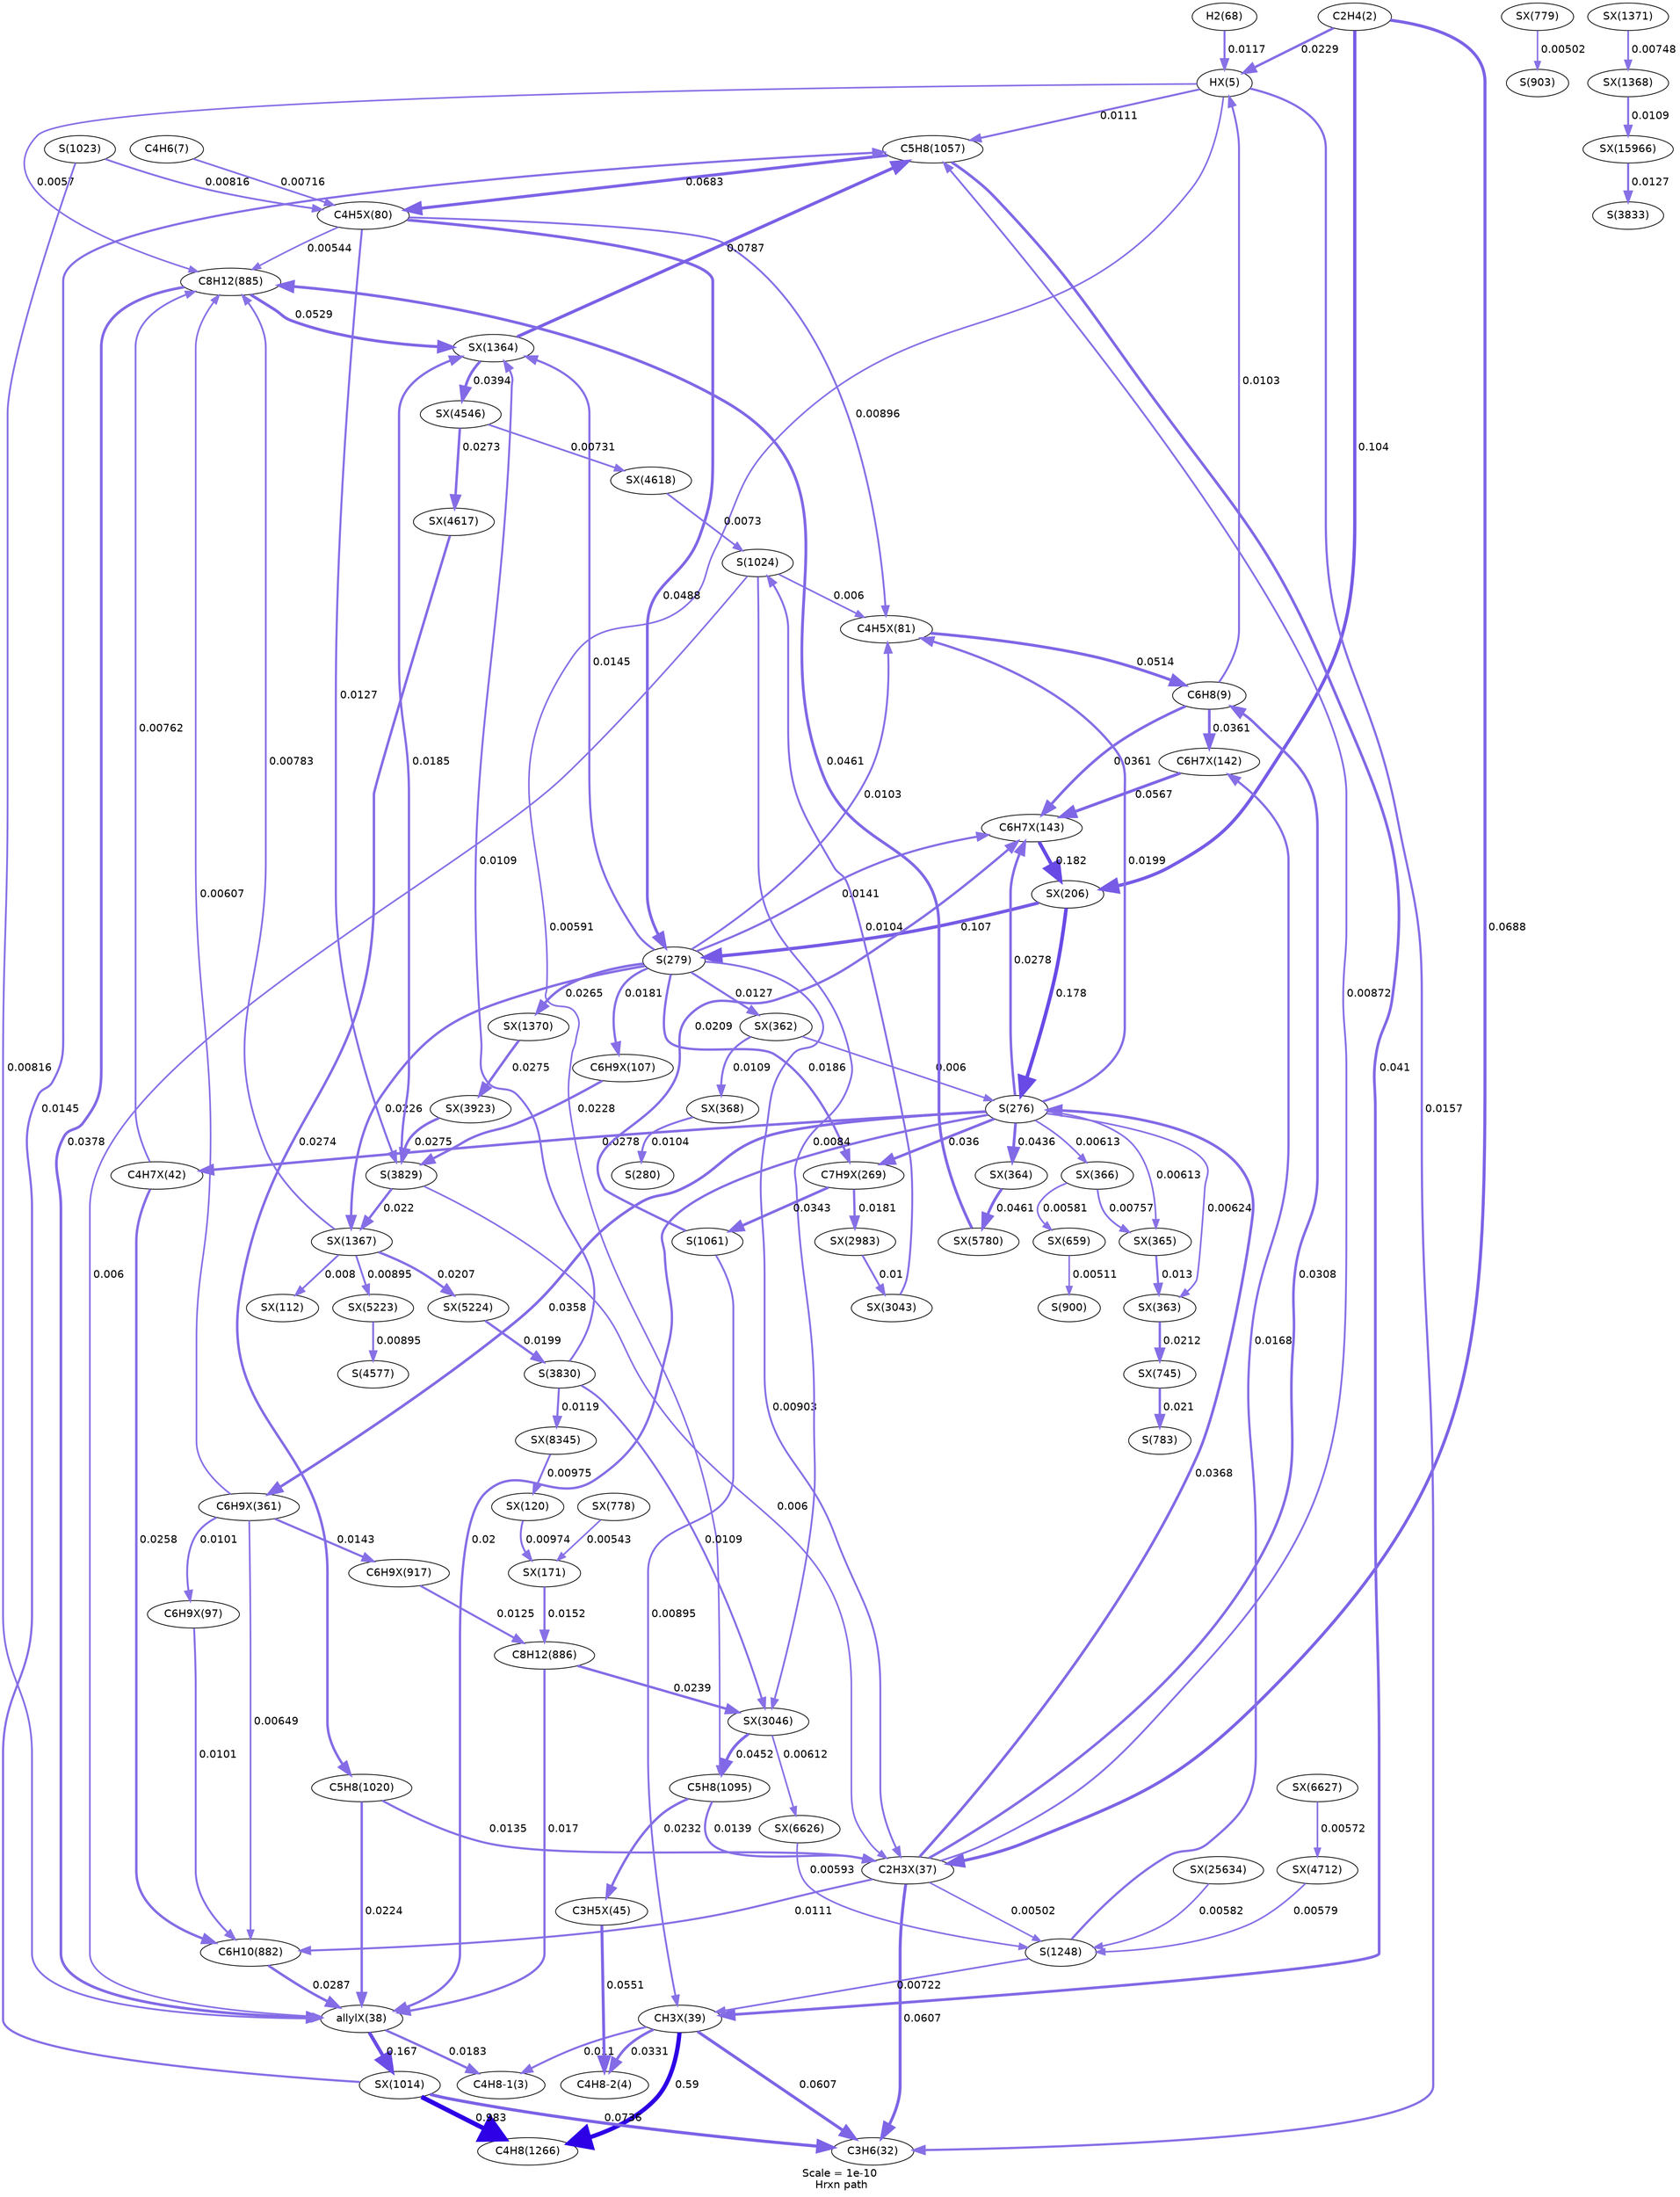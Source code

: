 digraph reaction_paths {
center=1;
s5 -> s50[fontname="Helvetica", style="setlinewidth(3.15)", arrowsize=1.57, color="0.7, 0.523, 0.9"
, label=" 0.0229"];
s5 -> s51[fontname="Helvetica", style="setlinewidth(3.98)", arrowsize=1.99, color="0.7, 0.569, 0.9"
, label=" 0.0688"];
s5 -> s71[fontname="Helvetica", style="setlinewidth(4.29)", arrowsize=2.15, color="0.7, 0.604, 0.9"
, label=" 0.104"];
s11 -> s50[fontname="Helvetica", style="setlinewidth(2.64)", arrowsize=1.32, color="0.7, 0.512, 0.9"
, label=" 0.0117"];
s9 -> s50[fontname="Helvetica", style="setlinewidth(2.55)", arrowsize=1.27, color="0.7, 0.51, 0.9"
, label=" 0.0103"];
s50 -> s10[fontname="Helvetica", style="setlinewidth(2.86)", arrowsize=1.43, color="0.7, 0.516, 0.9"
, label=" 0.0157"];
s50 -> s29[fontname="Helvetica", style="setlinewidth(2.6)", arrowsize=1.3, color="0.7, 0.511, 0.9"
, label=" 0.0111"];
s50 -> s21[fontname="Helvetica", style="setlinewidth(2.1)", arrowsize=1.05, color="0.7, 0.506, 0.9"
, label=" 0.0057"];
s50 -> s31[fontname="Helvetica", style="setlinewidth(2.13)", arrowsize=1.06, color="0.7, 0.506, 0.9"
, label=" 0.00591"];
s51 -> s9[fontname="Helvetica", style="setlinewidth(3.37)", arrowsize=1.69, color="0.7, 0.531, 0.9"
, label=" 0.0308"];
s51 -> s16[fontname="Helvetica", style="setlinewidth(3.51)", arrowsize=1.75, color="0.7, 0.537, 0.9"
, label=" 0.0368"];
s51 -> s20[fontname="Helvetica", style="setlinewidth(2.6)", arrowsize=1.3, color="0.7, 0.511, 0.9"
, label=" 0.0111"];
s51 -> s10[fontname="Helvetica", style="setlinewidth(3.88)", arrowsize=1.94, color="0.7, 0.561, 0.9"
, label=" 0.0607"];
s17 -> s51[fontname="Helvetica", style="setlinewidth(2.45)", arrowsize=1.22, color="0.7, 0.509, 0.9"
, label=" 0.00903"];
s36 -> s51[fontname="Helvetica", style="setlinewidth(2.14)", arrowsize=1.07, color="0.7, 0.506, 0.9"
, label=" 0.006"];
s51 -> s29[fontname="Helvetica", style="setlinewidth(2.42)", arrowsize=1.21, color="0.7, 0.509, 0.9"
, label=" 0.00872"];
s31 -> s51[fontname="Helvetica", style="setlinewidth(2.77)", arrowsize=1.39, color="0.7, 0.514, 0.9"
, label=" 0.0139"];
s25 -> s51[fontname="Helvetica", style="setlinewidth(2.75)", arrowsize=1.37, color="0.7, 0.513, 0.9"
, label=" 0.0135"];
s51 -> s32[fontname="Helvetica", style="setlinewidth(2)", arrowsize=1, color="0.7, 0.505, 0.9"
, label=" 0.00502"];
s8 -> s56[fontname="Helvetica", style="setlinewidth(2.27)", arrowsize=1.14, color="0.7, 0.507, 0.9"
, label=" 0.00716"];
s56 -> s57[fontname="Helvetica", style="setlinewidth(2.44)", arrowsize=1.22, color="0.7, 0.509, 0.9"
, label=" 0.00896"];
s56 -> s17[fontname="Helvetica", style="setlinewidth(3.72)", arrowsize=1.86, color="0.7, 0.549, 0.9"
, label=" 0.0488"];
s56 -> s36[fontname="Helvetica", style="setlinewidth(2.7)", arrowsize=1.35, color="0.7, 0.513, 0.9"
, label=" 0.0127"];
s29 -> s56[fontname="Helvetica", style="setlinewidth(3.97)", arrowsize=1.99, color="0.7, 0.568, 0.9"
, label=" 0.0683"];
s56 -> s21[fontname="Helvetica", style="setlinewidth(2.06)", arrowsize=1.03, color="0.7, 0.505, 0.9"
, label=" 0.00544"];
s26 -> s56[fontname="Helvetica", style="setlinewidth(2.37)", arrowsize=1.18, color="0.7, 0.508, 0.9"
, label=" 0.00816"];
s57 -> s9[fontname="Helvetica", style="setlinewidth(3.76)", arrowsize=1.88, color="0.7, 0.551, 0.9"
, label=" 0.0514"];
s16 -> s57[fontname="Helvetica", style="setlinewidth(3.04)", arrowsize=1.52, color="0.7, 0.52, 0.9"
, label=" 0.0199"];
s17 -> s57[fontname="Helvetica", style="setlinewidth(2.54)", arrowsize=1.27, color="0.7, 0.51, 0.9"
, label=" 0.0103"];
s27 -> s57[fontname="Helvetica", style="setlinewidth(2.14)", arrowsize=1.07, color="0.7, 0.506, 0.9"
, label=" 0.006"];
s9 -> s66[fontname="Helvetica", style="setlinewidth(3.49)", arrowsize=1.75, color="0.7, 0.536, 0.9"
, label=" 0.0361"];
s9 -> s65[fontname="Helvetica", style="setlinewidth(3.49)", arrowsize=1.75, color="0.7, 0.536, 0.9"
, label=" 0.0361"];
s65 -> s66[fontname="Helvetica", style="setlinewidth(3.83)", arrowsize=1.92, color="0.7, 0.557, 0.9"
, label=" 0.0567"];
s66 -> s71[fontname="Helvetica", style="setlinewidth(4.71)", arrowsize=2.36, color="0.7, 0.682, 0.9"
, label=" 0.182"];
s16 -> s66[fontname="Helvetica", style="setlinewidth(3.3)", arrowsize=1.65, color="0.7, 0.528, 0.9"
, label=" 0.0278"];
s17 -> s66[fontname="Helvetica", style="setlinewidth(2.78)", arrowsize=1.39, color="0.7, 0.514, 0.9"
, label=" 0.0141"];
s30 -> s66[fontname="Helvetica", style="setlinewidth(3.08)", arrowsize=1.54, color="0.7, 0.521, 0.9"
, label=" 0.0209"];
s32 -> s65[fontname="Helvetica", style="setlinewidth(2.92)", arrowsize=1.46, color="0.7, 0.517, 0.9"
, label=" 0.0168"];
s71 -> s16[fontname="Helvetica", style="setlinewidth(4.7)", arrowsize=2.35, color="0.7, 0.678, 0.9"
, label=" 0.178"];
s71 -> s17[fontname="Helvetica", style="setlinewidth(4.31)", arrowsize=2.16, color="0.7, 0.607, 0.9"
, label=" 0.107"];
s16 -> s82[fontname="Helvetica", style="setlinewidth(2.15)", arrowsize=1.08, color="0.7, 0.506, 0.9"
, label=" 0.00613"];
s16 -> s81[fontname="Helvetica", style="setlinewidth(2.15)", arrowsize=1.08, color="0.7, 0.506, 0.9"
, label=" 0.00613"];
s16 -> s79[fontname="Helvetica", style="setlinewidth(2.17)", arrowsize=1.08, color="0.7, 0.506, 0.9"
, label=" 0.00624"];
s16 -> s54[fontname="Helvetica", style="setlinewidth(3.3)", arrowsize=1.65, color="0.7, 0.528, 0.9"
, label=" 0.0278"];
s16 -> s52[fontname="Helvetica", style="setlinewidth(3.05)", arrowsize=1.52, color="0.7, 0.52, 0.9"
, label=" 0.02"];
s16 -> s75[fontname="Helvetica", style="setlinewidth(3.49)", arrowsize=1.75, color="0.7, 0.536, 0.9"
, label=" 0.036"];
s16 -> s77[fontname="Helvetica", style="setlinewidth(3.49)", arrowsize=1.74, color="0.7, 0.536, 0.9"
, label=" 0.0358"];
s16 -> s80[fontname="Helvetica", style="setlinewidth(3.63)", arrowsize=1.82, color="0.7, 0.544, 0.9"
, label=" 0.0436"];
s78 -> s16[fontname="Helvetica", style="setlinewidth(2.14)", arrowsize=1.07, color="0.7, 0.506, 0.9"
, label=" 0.006"];
s82 -> s81[fontname="Helvetica", style="setlinewidth(2.31)", arrowsize=1.16, color="0.7, 0.508, 0.9"
, label=" 0.00757"];
s82 -> s85[fontname="Helvetica", style="setlinewidth(2.11)", arrowsize=1.06, color="0.7, 0.506, 0.9"
, label=" 0.00581"];
s81 -> s79[fontname="Helvetica", style="setlinewidth(2.72)", arrowsize=1.36, color="0.7, 0.513, 0.9"
, label=" 0.013"];
s79 -> s87[fontname="Helvetica", style="setlinewidth(3.09)", arrowsize=1.55, color="0.7, 0.521, 0.9"
, label=" 0.0212"];
s87 -> s19[fontname="Helvetica", style="setlinewidth(3.08)", arrowsize=1.54, color="0.7, 0.521, 0.9"
, label=" 0.021"];
s52 -> s6[fontname="Helvetica", style="setlinewidth(2.98)", arrowsize=1.49, color="0.7, 0.518, 0.9"
, label=" 0.0183"];
s53 -> s6[fontname="Helvetica", style="setlinewidth(2.6)", arrowsize=1.3, color="0.7, 0.511, 0.9"
, label=" 0.011"];
s54 -> s20[fontname="Helvetica", style="setlinewidth(3.24)", arrowsize=1.62, color="0.7, 0.526, 0.9"
, label=" 0.0258"];
s54 -> s21[fontname="Helvetica", style="setlinewidth(2.32)", arrowsize=1.16, color="0.7, 0.508, 0.9"
, label=" 0.00762"];
s20 -> s52[fontname="Helvetica", style="setlinewidth(3.32)", arrowsize=1.66, color="0.7, 0.529, 0.9"
, label=" 0.0287"];
s77 -> s20[fontname="Helvetica", style="setlinewidth(2.2)", arrowsize=1.1, color="0.7, 0.506, 0.9"
, label=" 0.00649"];
s58 -> s20[fontname="Helvetica", style="setlinewidth(2.53)", arrowsize=1.27, color="0.7, 0.51, 0.9"
, label=" 0.0101"];
s52 -> s92[fontname="Helvetica", style="setlinewidth(4.65)", arrowsize=2.32, color="0.7, 0.667, 0.9"
, label=" 0.167"];
s21 -> s52[fontname="Helvetica", style="setlinewidth(3.53)", arrowsize=1.76, color="0.7, 0.538, 0.9"
, label=" 0.0378"];
s26 -> s52[fontname="Helvetica", style="setlinewidth(2.37)", arrowsize=1.18, color="0.7, 0.508, 0.9"
, label=" 0.00816"];
s27 -> s52[fontname="Helvetica", style="setlinewidth(2.14)", arrowsize=1.07, color="0.7, 0.506, 0.9"
, label=" 0.006"];
s25 -> s52[fontname="Helvetica", style="setlinewidth(3.13)", arrowsize=1.57, color="0.7, 0.522, 0.9"
, label=" 0.0224"];
s22 -> s52[fontname="Helvetica", style="setlinewidth(2.93)", arrowsize=1.46, color="0.7, 0.517, 0.9"
, label=" 0.017"];
s92 -> s10[fontname="Helvetica", style="setlinewidth(4.03)", arrowsize=2.02, color="0.7, 0.574, 0.9"
, label=" 0.0736"];
s92 -> s29[fontname="Helvetica", style="setlinewidth(2.81)", arrowsize=1.4, color="0.7, 0.515, 0.9"
, label=" 0.0145"];
s92 -> s33[fontname="Helvetica", style="setlinewidth(5.99)", arrowsize=2.99, color="0.7, 1.48, 0.9"
, label=" 0.983"];
s55 -> s7[fontname="Helvetica", style="setlinewidth(3.81)", arrowsize=1.91, color="0.7, 0.555, 0.9"
, label=" 0.0551"];
s31 -> s55[fontname="Helvetica", style="setlinewidth(3.16)", arrowsize=1.58, color="0.7, 0.523, 0.9"
, label=" 0.0232"];
s53 -> s10[fontname="Helvetica", style="setlinewidth(3.88)", arrowsize=1.94, color="0.7, 0.561, 0.9"
, label=" 0.0607"];
s53 -> s7[fontname="Helvetica", style="setlinewidth(3.43)", arrowsize=1.71, color="0.7, 0.533, 0.9"
, label=" 0.0331"];
s30 -> s53[fontname="Helvetica", style="setlinewidth(2.44)", arrowsize=1.22, color="0.7, 0.509, 0.9"
, label=" 0.00895"];
s29 -> s53[fontname="Helvetica", style="setlinewidth(3.59)", arrowsize=1.79, color="0.7, 0.541, 0.9"
, label=" 0.041"];
s53 -> s33[fontname="Helvetica", style="setlinewidth(5.6)", arrowsize=2.8, color="0.7, 1.09, 0.9"
, label=" 0.59"];
s32 -> s53[fontname="Helvetica", style="setlinewidth(2.28)", arrowsize=1.14, color="0.7, 0.507, 0.9"
, label=" 0.00722"];
s17 -> s75[fontname="Helvetica", style="setlinewidth(2.99)", arrowsize=1.5, color="0.7, 0.519, 0.9"
, label=" 0.0186"];
s17 -> s60[fontname="Helvetica", style="setlinewidth(2.97)", arrowsize=1.49, color="0.7, 0.518, 0.9"
, label=" 0.0181"];
s17 -> s97[fontname="Helvetica", style="setlinewidth(3.26)", arrowsize=1.63, color="0.7, 0.526, 0.9"
, label=" 0.0265"];
s17 -> s93[fontname="Helvetica", style="setlinewidth(2.8)", arrowsize=1.4, color="0.7, 0.514, 0.9"
, label=" 0.0145"];
s17 -> s94[fontname="Helvetica", style="setlinewidth(3.14)", arrowsize=1.57, color="0.7, 0.523, 0.9"
, label=" 0.0226"];
s17 -> s78[fontname="Helvetica", style="setlinewidth(2.7)", arrowsize=1.35, color="0.7, 0.513, 0.9"
, label=" 0.0127"];
s75 -> s102[fontname="Helvetica", style="setlinewidth(2.97)", arrowsize=1.49, color="0.7, 0.518, 0.9"
, label=" 0.0181"];
s75 -> s30[fontname="Helvetica", style="setlinewidth(3.45)", arrowsize=1.73, color="0.7, 0.534, 0.9"
, label=" 0.0343"];
s102 -> s103[fontname="Helvetica", style="setlinewidth(2.52)", arrowsize=1.26, color="0.7, 0.51, 0.9"
, label=" 0.01"];
s60 -> s36[fontname="Helvetica", style="setlinewidth(3.15)", arrowsize=1.57, color="0.7, 0.523, 0.9"
, label=" 0.0228"];
s111 -> s36[fontname="Helvetica", style="setlinewidth(3.29)", arrowsize=1.64, color="0.7, 0.527, 0.9"
, label=" 0.0275"];
s36 -> s93[fontname="Helvetica", style="setlinewidth(2.99)", arrowsize=1.49, color="0.7, 0.519, 0.9"
, label=" 0.0185"];
s36 -> s94[fontname="Helvetica", style="setlinewidth(3.12)", arrowsize=1.56, color="0.7, 0.522, 0.9"
, label=" 0.022"];
s97 -> s111[fontname="Helvetica", style="setlinewidth(3.29)", arrowsize=1.64, color="0.7, 0.527, 0.9"
, label=" 0.0275"];
s93 -> s113[fontname="Helvetica", style="setlinewidth(3.56)", arrowsize=1.78, color="0.7, 0.539, 0.9"
, label=" 0.0394"];
s93 -> s29[fontname="Helvetica", style="setlinewidth(4.08)", arrowsize=2.04, color="0.7, 0.579, 0.9"
, label=" 0.0787"];
s21 -> s93[fontname="Helvetica", style="setlinewidth(3.78)", arrowsize=1.89, color="0.7, 0.553, 0.9"
, label=" 0.0529"];
s37 -> s93[fontname="Helvetica", style="setlinewidth(2.59)", arrowsize=1.29, color="0.7, 0.511, 0.9"
, label=" 0.0109"];
s113 -> s115[fontname="Helvetica", style="setlinewidth(2.29)", arrowsize=1.14, color="0.7, 0.507, 0.9"
, label=" 0.00731"];
s113 -> s114[fontname="Helvetica", style="setlinewidth(3.28)", arrowsize=1.64, color="0.7, 0.527, 0.9"
, label=" 0.0273"];
s94 -> s61[fontname="Helvetica", style="setlinewidth(2.35)", arrowsize=1.18, color="0.7, 0.508, 0.9"
, label=" 0.008"];
s94 -> s119[fontname="Helvetica", style="setlinewidth(3.07)", arrowsize=1.54, color="0.7, 0.521, 0.9"
, label=" 0.0207"];
s94 -> s21[fontname="Helvetica", style="setlinewidth(2.34)", arrowsize=1.17, color="0.7, 0.508, 0.9"
, label=" 0.00783"];
s94 -> s118[fontname="Helvetica", style="setlinewidth(2.44)", arrowsize=1.22, color="0.7, 0.509, 0.9"
, label=" 0.00895"];
s119 -> s37[fontname="Helvetica", style="setlinewidth(3.04)", arrowsize=1.52, color="0.7, 0.52, 0.9"
, label=" 0.0199"];
s77 -> s21[fontname="Helvetica", style="setlinewidth(2.15)", arrowsize=1.07, color="0.7, 0.506, 0.9"
, label=" 0.00607"];
s123 -> s21[fontname="Helvetica", style="setlinewidth(3.68)", arrowsize=1.84, color="0.7, 0.546, 0.9"
, label=" 0.0461"];
s105 -> s31[fontname="Helvetica", style="setlinewidth(3.66)", arrowsize=1.83, color="0.7, 0.545, 0.9"
, label=" 0.0452"];
s105 -> s125[fontname="Helvetica", style="setlinewidth(2.15)", arrowsize=1.08, color="0.7, 0.506, 0.9"
, label=" 0.00612"];
s37 -> s105[fontname="Helvetica", style="setlinewidth(2.59)", arrowsize=1.29, color="0.7, 0.511, 0.9"
, label=" 0.0109"];
s27 -> s105[fontname="Helvetica", style="setlinewidth(2.39)", arrowsize=1.2, color="0.7, 0.508, 0.9"
, label=" 0.0084"];
s22 -> s105[fontname="Helvetica", style="setlinewidth(3.18)", arrowsize=1.59, color="0.7, 0.524, 0.9"
, label=" 0.0239"];
s125 -> s32[fontname="Helvetica", style="setlinewidth(2.13)", arrowsize=1.06, color="0.7, 0.506, 0.9"
, label=" 0.00593"];
s77 -> s58[fontname="Helvetica", style="setlinewidth(2.53)", arrowsize=1.27, color="0.7, 0.51, 0.9"
, label=" 0.0101"];
s77 -> s91[fontname="Helvetica", style="setlinewidth(2.79)", arrowsize=1.4, color="0.7, 0.514, 0.9"
, label=" 0.0143"];
s126 -> s117[fontname="Helvetica", style="setlinewidth(2.1)", arrowsize=1.05, color="0.7, 0.506, 0.9"
, label=" 0.00572"];
s117 -> s32[fontname="Helvetica", style="setlinewidth(2.11)", arrowsize=1.06, color="0.7, 0.506, 0.9"
, label=" 0.00579"];
s80 -> s123[fontname="Helvetica", style="setlinewidth(3.68)", arrowsize=1.84, color="0.7, 0.546, 0.9"
, label=" 0.0461"];
s37 -> s131[fontname="Helvetica", style="setlinewidth(2.66)", arrowsize=1.33, color="0.7, 0.512, 0.9"
, label=" 0.0119"];
s85 -> s23[fontname="Helvetica", style="setlinewidth(2.02)", arrowsize=1.01, color="0.7, 0.505, 0.9"
, label=" 0.00511"];
s118 -> s40[fontname="Helvetica", style="setlinewidth(2.44)", arrowsize=1.22, color="0.7, 0.509, 0.9"
, label=" 0.00895"];
s90 -> s24[fontname="Helvetica", style="setlinewidth(2)", arrowsize=1, color="0.7, 0.505, 0.9"
, label=" 0.00502"];
s115 -> s27[fontname="Helvetica", style="setlinewidth(2.29)", arrowsize=1.14, color="0.7, 0.507, 0.9"
, label=" 0.0073"];
s103 -> s27[fontname="Helvetica", style="setlinewidth(2.55)", arrowsize=1.28, color="0.7, 0.51, 0.9"
, label=" 0.0104"];
s114 -> s25[fontname="Helvetica", style="setlinewidth(3.28)", arrowsize=1.64, color="0.7, 0.527, 0.9"
, label=" 0.0274"];
s91 -> s22[fontname="Helvetica", style="setlinewidth(2.69)", arrowsize=1.34, color="0.7, 0.512, 0.9"
, label=" 0.0125"];
s68 -> s22[fontname="Helvetica", style="setlinewidth(2.84)", arrowsize=1.42, color="0.7, 0.515, 0.9"
, label=" 0.0152"];
s64 -> s68[fontname="Helvetica", style="setlinewidth(2.5)", arrowsize=1.25, color="0.7, 0.51, 0.9"
, label=" 0.00974"];
s89 -> s68[fontname="Helvetica", style="setlinewidth(2.06)", arrowsize=1.03, color="0.7, 0.505, 0.9"
, label=" 0.00543"];
s131 -> s64[fontname="Helvetica", style="setlinewidth(2.5)", arrowsize=1.25, color="0.7, 0.51, 0.9"
, label=" 0.00975"];
s98 -> s95[fontname="Helvetica", style="setlinewidth(2.3)", arrowsize=1.15, color="0.7, 0.507, 0.9"
, label=" 0.00748"];
s95 -> s153[fontname="Helvetica", style="setlinewidth(2.59)", arrowsize=1.29, color="0.7, 0.511, 0.9"
, label=" 0.0109"];
s153 -> s38[fontname="Helvetica", style="setlinewidth(2.71)", arrowsize=1.35, color="0.7, 0.513, 0.9"
, label=" 0.0127"];
s78 -> s83[fontname="Helvetica", style="setlinewidth(2.59)", arrowsize=1.29, color="0.7, 0.511, 0.9"
, label=" 0.0109"];
s83 -> s18[fontname="Helvetica", style="setlinewidth(2.55)", arrowsize=1.28, color="0.7, 0.51, 0.9"
, label=" 0.0104"];
s165 -> s32[fontname="Helvetica", style="setlinewidth(2.11)", arrowsize=1.06, color="0.7, 0.506, 0.9"
, label=" 0.00582"];
s5 [ fontname="Helvetica", label="C2H4(2)"];
s6 [ fontname="Helvetica", label="C4H8-1(3)"];
s7 [ fontname="Helvetica", label="C4H8-2(4)"];
s8 [ fontname="Helvetica", label="C4H6(7)"];
s9 [ fontname="Helvetica", label="C6H8(9)"];
s10 [ fontname="Helvetica", label="C3H6(32)"];
s11 [ fontname="Helvetica", label="H2(68)"];
s16 [ fontname="Helvetica", label="S(276)"];
s17 [ fontname="Helvetica", label="S(279)"];
s18 [ fontname="Helvetica", label="S(280)"];
s19 [ fontname="Helvetica", label="S(783)"];
s20 [ fontname="Helvetica", label="C6H10(882)"];
s21 [ fontname="Helvetica", label="C8H12(885)"];
s22 [ fontname="Helvetica", label="C8H12(886)"];
s23 [ fontname="Helvetica", label="S(900)"];
s24 [ fontname="Helvetica", label="S(903)"];
s25 [ fontname="Helvetica", label="C5H8(1020)"];
s26 [ fontname="Helvetica", label="S(1023)"];
s27 [ fontname="Helvetica", label="S(1024)"];
s29 [ fontname="Helvetica", label="C5H8(1057)"];
s30 [ fontname="Helvetica", label="S(1061)"];
s31 [ fontname="Helvetica", label="C5H8(1095)"];
s32 [ fontname="Helvetica", label="S(1248)"];
s33 [ fontname="Helvetica", label="C4H8(1266)"];
s36 [ fontname="Helvetica", label="S(3829)"];
s37 [ fontname="Helvetica", label="S(3830)"];
s38 [ fontname="Helvetica", label="S(3833)"];
s40 [ fontname="Helvetica", label="S(4577)"];
s50 [ fontname="Helvetica", label="HX(5)"];
s51 [ fontname="Helvetica", label="C2H3X(37)"];
s52 [ fontname="Helvetica", label="allylX(38)"];
s53 [ fontname="Helvetica", label="CH3X(39)"];
s54 [ fontname="Helvetica", label="C4H7X(42)"];
s55 [ fontname="Helvetica", label="C3H5X(45)"];
s56 [ fontname="Helvetica", label="C4H5X(80)"];
s57 [ fontname="Helvetica", label="C4H5X(81)"];
s58 [ fontname="Helvetica", label="C6H9X(97)"];
s60 [ fontname="Helvetica", label="C6H9X(107)"];
s61 [ fontname="Helvetica", label="SX(112)"];
s64 [ fontname="Helvetica", label="SX(120)"];
s65 [ fontname="Helvetica", label="C6H7X(142)"];
s66 [ fontname="Helvetica", label="C6H7X(143)"];
s68 [ fontname="Helvetica", label="SX(171)"];
s71 [ fontname="Helvetica", label="SX(206)"];
s75 [ fontname="Helvetica", label="C7H9X(269)"];
s77 [ fontname="Helvetica", label="C6H9X(361)"];
s78 [ fontname="Helvetica", label="SX(362)"];
s79 [ fontname="Helvetica", label="SX(363)"];
s80 [ fontname="Helvetica", label="SX(364)"];
s81 [ fontname="Helvetica", label="SX(365)"];
s82 [ fontname="Helvetica", label="SX(366)"];
s83 [ fontname="Helvetica", label="SX(368)"];
s85 [ fontname="Helvetica", label="SX(659)"];
s87 [ fontname="Helvetica", label="SX(745)"];
s89 [ fontname="Helvetica", label="SX(778)"];
s90 [ fontname="Helvetica", label="SX(779)"];
s91 [ fontname="Helvetica", label="C6H9X(917)"];
s92 [ fontname="Helvetica", label="SX(1014)"];
s93 [ fontname="Helvetica", label="SX(1364)"];
s94 [ fontname="Helvetica", label="SX(1367)"];
s95 [ fontname="Helvetica", label="SX(1368)"];
s97 [ fontname="Helvetica", label="SX(1370)"];
s98 [ fontname="Helvetica", label="SX(1371)"];
s102 [ fontname="Helvetica", label="SX(2983)"];
s103 [ fontname="Helvetica", label="SX(3043)"];
s105 [ fontname="Helvetica", label="SX(3046)"];
s111 [ fontname="Helvetica", label="SX(3923)"];
s113 [ fontname="Helvetica", label="SX(4546)"];
s114 [ fontname="Helvetica", label="SX(4617)"];
s115 [ fontname="Helvetica", label="SX(4618)"];
s117 [ fontname="Helvetica", label="SX(4712)"];
s118 [ fontname="Helvetica", label="SX(5223)"];
s119 [ fontname="Helvetica", label="SX(5224)"];
s123 [ fontname="Helvetica", label="SX(5780)"];
s125 [ fontname="Helvetica", label="SX(6626)"];
s126 [ fontname="Helvetica", label="SX(6627)"];
s131 [ fontname="Helvetica", label="SX(8345)"];
s153 [ fontname="Helvetica", label="SX(15966)"];
s165 [ fontname="Helvetica", label="SX(25634)"];
 label = "Scale = 1e-10\l Hrxn path";
 fontname = "Helvetica";
}
